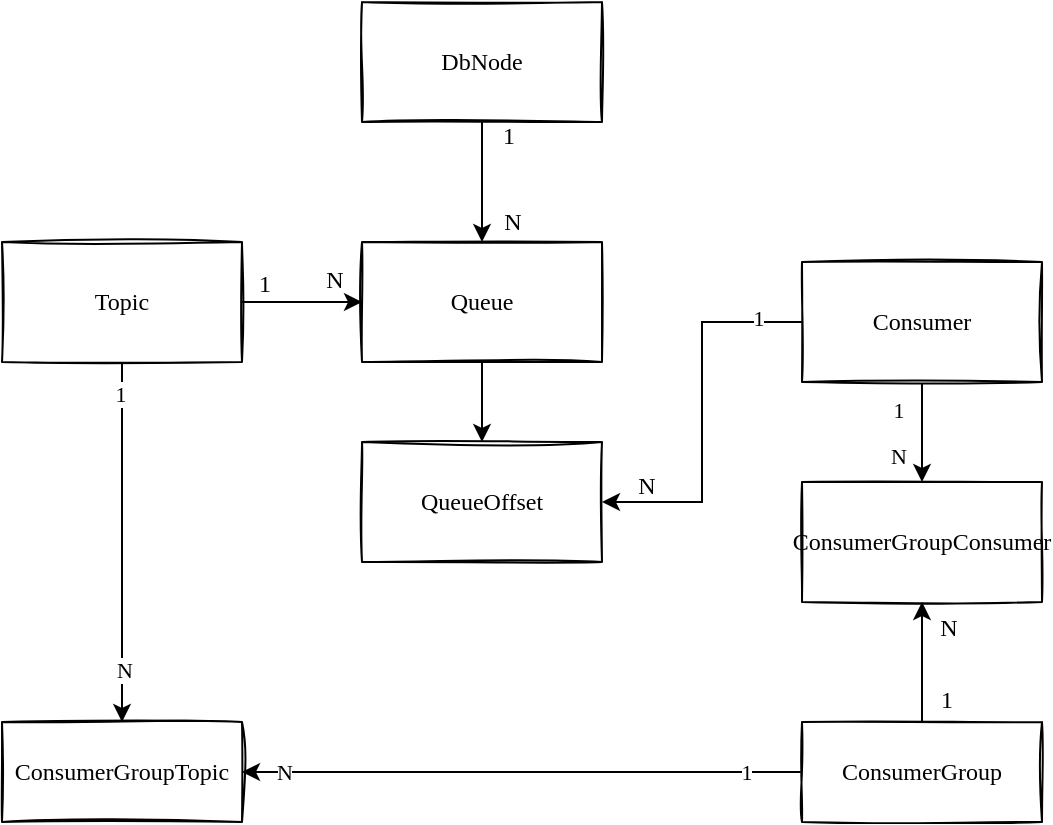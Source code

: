 <mxfile version="20.4.0" type="github">
  <diagram id="NR9pmIPrps_fiFWBIBF9" name="第 1 页">
    <mxGraphModel dx="786" dy="508" grid="0" gridSize="10" guides="1" tooltips="1" connect="1" arrows="1" fold="1" page="1" pageScale="1" pageWidth="850" pageHeight="1100" math="0" shadow="0">
      <root>
        <mxCell id="0" />
        <mxCell id="1" parent="0" />
        <mxCell id="ENM80ceXCGcqn5F32O3R-10" style="edgeStyle=orthogonalEdgeStyle;rounded=0;orthogonalLoop=1;jettySize=auto;html=1;exitX=0.5;exitY=1;exitDx=0;exitDy=0;entryX=0.5;entryY=0;entryDx=0;entryDy=0;fontFamily=Comic Sans MS;" edge="1" parent="1" source="ENM80ceXCGcqn5F32O3R-1" target="ENM80ceXCGcqn5F32O3R-4">
          <mxGeometry relative="1" as="geometry" />
        </mxCell>
        <mxCell id="ENM80ceXCGcqn5F32O3R-1" value="Queue" style="rounded=0;whiteSpace=wrap;html=1;sketch=1;shadow=0;fontFamily=Comic Sans MS;" vertex="1" parent="1">
          <mxGeometry x="220" y="340" width="120" height="60" as="geometry" />
        </mxCell>
        <mxCell id="ENM80ceXCGcqn5F32O3R-17" style="edgeStyle=orthogonalEdgeStyle;rounded=0;orthogonalLoop=1;jettySize=auto;html=1;exitX=0.5;exitY=1;exitDx=0;exitDy=0;entryX=0.5;entryY=0;entryDx=0;entryDy=0;fontFamily=Comic Sans MS;" edge="1" parent="1" source="ENM80ceXCGcqn5F32O3R-2" target="ENM80ceXCGcqn5F32O3R-1">
          <mxGeometry relative="1" as="geometry" />
        </mxCell>
        <mxCell id="ENM80ceXCGcqn5F32O3R-2" value="DbNode" style="rounded=0;whiteSpace=wrap;html=1;sketch=1;shadow=0;fontFamily=Comic Sans MS;" vertex="1" parent="1">
          <mxGeometry x="220" y="220" width="120" height="60" as="geometry" />
        </mxCell>
        <mxCell id="ENM80ceXCGcqn5F32O3R-13" style="edgeStyle=orthogonalEdgeStyle;rounded=0;orthogonalLoop=1;jettySize=auto;html=1;entryX=0.5;entryY=0;entryDx=0;entryDy=0;fontFamily=Comic Sans MS;" edge="1" parent="1" source="ENM80ceXCGcqn5F32O3R-3" target="ENM80ceXCGcqn5F32O3R-8">
          <mxGeometry relative="1" as="geometry" />
        </mxCell>
        <mxCell id="ENM80ceXCGcqn5F32O3R-25" value="1" style="edgeLabel;html=1;align=center;verticalAlign=middle;resizable=0;points=[];fontFamily=Comic Sans MS;" vertex="1" connectable="0" parent="ENM80ceXCGcqn5F32O3R-13">
          <mxGeometry x="-0.822" y="-1" relative="1" as="geometry">
            <mxPoint as="offset" />
          </mxGeometry>
        </mxCell>
        <mxCell id="ENM80ceXCGcqn5F32O3R-26" value="N" style="edgeLabel;html=1;align=center;verticalAlign=middle;resizable=0;points=[];fontFamily=Comic Sans MS;" vertex="1" connectable="0" parent="ENM80ceXCGcqn5F32O3R-13">
          <mxGeometry x="0.711" y="1" relative="1" as="geometry">
            <mxPoint as="offset" />
          </mxGeometry>
        </mxCell>
        <mxCell id="ENM80ceXCGcqn5F32O3R-18" style="edgeStyle=orthogonalEdgeStyle;rounded=0;orthogonalLoop=1;jettySize=auto;html=1;exitX=1;exitY=0.5;exitDx=0;exitDy=0;entryX=0;entryY=0.5;entryDx=0;entryDy=0;fontFamily=Comic Sans MS;" edge="1" parent="1" source="ENM80ceXCGcqn5F32O3R-3" target="ENM80ceXCGcqn5F32O3R-1">
          <mxGeometry relative="1" as="geometry" />
        </mxCell>
        <mxCell id="ENM80ceXCGcqn5F32O3R-3" value="Topic" style="whiteSpace=wrap;html=1;shadow=0;sketch=1;fontFamily=Comic Sans MS;" vertex="1" parent="1">
          <mxGeometry x="40" y="340" width="120" height="60" as="geometry" />
        </mxCell>
        <mxCell id="ENM80ceXCGcqn5F32O3R-4" value="QueueOffset" style="whiteSpace=wrap;html=1;shadow=0;sketch=1;fontFamily=Comic Sans MS;" vertex="1" parent="1">
          <mxGeometry x="220" y="440" width="120" height="60" as="geometry" />
        </mxCell>
        <mxCell id="ENM80ceXCGcqn5F32O3R-9" style="edgeStyle=orthogonalEdgeStyle;rounded=0;orthogonalLoop=1;jettySize=auto;html=1;entryX=1;entryY=0.5;entryDx=0;entryDy=0;fontFamily=Comic Sans MS;" edge="1" parent="1" source="ENM80ceXCGcqn5F32O3R-5" target="ENM80ceXCGcqn5F32O3R-4">
          <mxGeometry relative="1" as="geometry" />
        </mxCell>
        <mxCell id="ENM80ceXCGcqn5F32O3R-20" value="1" style="edgeLabel;html=1;align=center;verticalAlign=middle;resizable=0;points=[];fontFamily=Comic Sans MS;" vertex="1" connectable="0" parent="ENM80ceXCGcqn5F32O3R-9">
          <mxGeometry x="-0.768" y="-2" relative="1" as="geometry">
            <mxPoint as="offset" />
          </mxGeometry>
        </mxCell>
        <mxCell id="ENM80ceXCGcqn5F32O3R-12" value="1" style="edgeStyle=orthogonalEdgeStyle;rounded=0;orthogonalLoop=1;jettySize=auto;html=1;exitX=0.5;exitY=1;exitDx=0;exitDy=0;entryX=0.5;entryY=0;entryDx=0;entryDy=0;fontFamily=Comic Sans MS;" edge="1" parent="1" source="ENM80ceXCGcqn5F32O3R-5" target="ENM80ceXCGcqn5F32O3R-6">
          <mxGeometry x="-0.44" y="-12" relative="1" as="geometry">
            <Array as="points">
              <mxPoint x="500" y="421" />
              <mxPoint x="500" y="421" />
            </Array>
            <mxPoint as="offset" />
          </mxGeometry>
        </mxCell>
        <mxCell id="ENM80ceXCGcqn5F32O3R-21" value="N" style="edgeLabel;html=1;align=center;verticalAlign=middle;resizable=0;points=[];fontFamily=Comic Sans MS;" vertex="1" connectable="0" parent="ENM80ceXCGcqn5F32O3R-12">
          <mxGeometry x="0.32" y="1" relative="1" as="geometry">
            <mxPoint x="-13" y="4" as="offset" />
          </mxGeometry>
        </mxCell>
        <mxCell id="ENM80ceXCGcqn5F32O3R-5" value="Consumer" style="whiteSpace=wrap;html=1;shadow=0;sketch=1;fontFamily=Comic Sans MS;" vertex="1" parent="1">
          <mxGeometry x="440" y="350" width="120" height="60" as="geometry" />
        </mxCell>
        <mxCell id="ENM80ceXCGcqn5F32O3R-6" value="ConsumerGroupConsumer" style="whiteSpace=wrap;html=1;shadow=0;sketch=1;fontFamily=Comic Sans MS;" vertex="1" parent="1">
          <mxGeometry x="440" y="460" width="120" height="60" as="geometry" />
        </mxCell>
        <mxCell id="ENM80ceXCGcqn5F32O3R-11" style="edgeStyle=orthogonalEdgeStyle;rounded=0;orthogonalLoop=1;jettySize=auto;html=1;entryX=0.5;entryY=1;entryDx=0;entryDy=0;fontFamily=Comic Sans MS;" edge="1" parent="1" source="ENM80ceXCGcqn5F32O3R-7" target="ENM80ceXCGcqn5F32O3R-6">
          <mxGeometry relative="1" as="geometry" />
        </mxCell>
        <mxCell id="ENM80ceXCGcqn5F32O3R-14" value="N" style="edgeStyle=orthogonalEdgeStyle;rounded=0;orthogonalLoop=1;jettySize=auto;html=1;entryX=1;entryY=0.5;entryDx=0;entryDy=0;fontFamily=Comic Sans MS;" edge="1" parent="1" source="ENM80ceXCGcqn5F32O3R-7" target="ENM80ceXCGcqn5F32O3R-8">
          <mxGeometry x="0.85" relative="1" as="geometry">
            <mxPoint as="offset" />
          </mxGeometry>
        </mxCell>
        <mxCell id="ENM80ceXCGcqn5F32O3R-24" value="1" style="edgeLabel;html=1;align=center;verticalAlign=middle;resizable=0;points=[];fontFamily=Comic Sans MS;" vertex="1" connectable="0" parent="ENM80ceXCGcqn5F32O3R-14">
          <mxGeometry x="-0.8" relative="1" as="geometry">
            <mxPoint as="offset" />
          </mxGeometry>
        </mxCell>
        <mxCell id="ENM80ceXCGcqn5F32O3R-7" value="ConsumerGroup" style="whiteSpace=wrap;html=1;shadow=0;sketch=1;fontFamily=Comic Sans MS;" vertex="1" parent="1">
          <mxGeometry x="440" y="580" width="120" height="50" as="geometry" />
        </mxCell>
        <mxCell id="ENM80ceXCGcqn5F32O3R-8" value="ConsumerGroupTopic" style="whiteSpace=wrap;html=1;shadow=0;sketch=1;fontFamily=Comic Sans MS;" vertex="1" parent="1">
          <mxGeometry x="40" y="580" width="120" height="50" as="geometry" />
        </mxCell>
        <mxCell id="ENM80ceXCGcqn5F32O3R-19" value="N" style="text;html=1;align=center;verticalAlign=middle;resizable=0;points=[];autosize=1;strokeColor=none;fillColor=none;fontFamily=Comic Sans MS;" vertex="1" parent="1">
          <mxGeometry x="348" y="449" width="28" height="26" as="geometry" />
        </mxCell>
        <mxCell id="ENM80ceXCGcqn5F32O3R-22" value="N" style="text;html=1;align=center;verticalAlign=middle;resizable=0;points=[];autosize=1;strokeColor=none;fillColor=none;fontFamily=Comic Sans MS;" vertex="1" parent="1">
          <mxGeometry x="499" y="520" width="28" height="26" as="geometry" />
        </mxCell>
        <mxCell id="ENM80ceXCGcqn5F32O3R-23" value="1" style="text;html=1;align=center;verticalAlign=middle;resizable=0;points=[];autosize=1;strokeColor=none;fillColor=none;fontFamily=Comic Sans MS;" vertex="1" parent="1">
          <mxGeometry x="500" y="556" width="23" height="26" as="geometry" />
        </mxCell>
        <mxCell id="ENM80ceXCGcqn5F32O3R-27" value="1" style="text;html=1;align=center;verticalAlign=middle;resizable=0;points=[];autosize=1;strokeColor=none;fillColor=none;fontFamily=Comic Sans MS;" vertex="1" parent="1">
          <mxGeometry x="159" y="348" width="23" height="26" as="geometry" />
        </mxCell>
        <mxCell id="ENM80ceXCGcqn5F32O3R-28" value="N" style="text;html=1;align=center;verticalAlign=middle;resizable=0;points=[];autosize=1;strokeColor=none;fillColor=none;fontFamily=Comic Sans MS;" vertex="1" parent="1">
          <mxGeometry x="192" y="346" width="28" height="26" as="geometry" />
        </mxCell>
        <mxCell id="ENM80ceXCGcqn5F32O3R-29" value="1" style="text;html=1;align=center;verticalAlign=middle;resizable=0;points=[];autosize=1;strokeColor=none;fillColor=none;fontFamily=Comic Sans MS;" vertex="1" parent="1">
          <mxGeometry x="281" y="274" width="23" height="26" as="geometry" />
        </mxCell>
        <mxCell id="ENM80ceXCGcqn5F32O3R-30" value="N" style="text;html=1;align=center;verticalAlign=middle;resizable=0;points=[];autosize=1;strokeColor=none;fillColor=none;fontFamily=Comic Sans MS;" vertex="1" parent="1">
          <mxGeometry x="281" y="317" width="28" height="26" as="geometry" />
        </mxCell>
      </root>
    </mxGraphModel>
  </diagram>
</mxfile>
